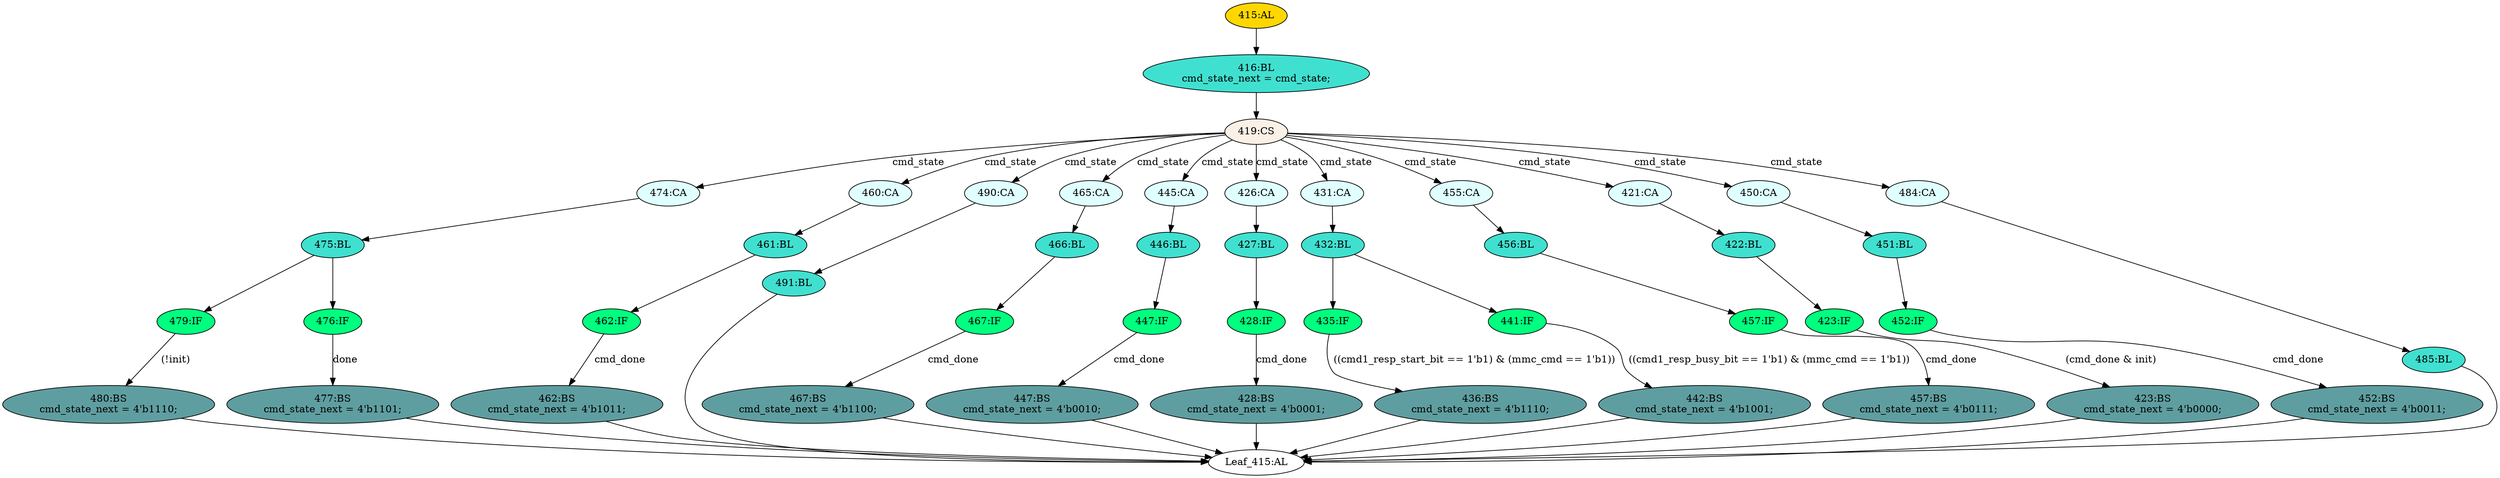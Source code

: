 strict digraph "" {
	node [label="\N"];
	"451:BL"	 [ast="<pyverilog.vparser.ast.Block object at 0x7f1167bda710>",
		fillcolor=turquoise,
		label="451:BL",
		statements="[]",
		style=filled,
		typ=Block];
	"452:IF"	 [ast="<pyverilog.vparser.ast.IfStatement object at 0x7f1167bda750>",
		fillcolor=springgreen,
		label="452:IF",
		statements="[]",
		style=filled,
		typ=IfStatement];
	"451:BL" -> "452:IF"	 [cond="[]",
		lineno=None];
	"474:CA"	 [ast="<pyverilog.vparser.ast.Case object at 0x7f1167bd4e90>",
		fillcolor=lightcyan,
		label="474:CA",
		statements="[]",
		style=filled,
		typ=Case];
	"475:BL"	 [ast="<pyverilog.vparser.ast.Block object at 0x7f1167bd4fd0>",
		fillcolor=turquoise,
		label="475:BL",
		statements="[]",
		style=filled,
		typ=Block];
	"474:CA" -> "475:BL"	 [cond="[]",
		lineno=None];
	"415:AL"	 [ast="<pyverilog.vparser.ast.Always object at 0x7f1167bd91d0>",
		clk_sens=False,
		fillcolor=gold,
		label="415:AL",
		sens="['cmd_state', 'done', 'cmd_done', 'init', 'mmc_cmd', 'cmd1_resp_start_bit', 'cmd1_resp_busy_bit']",
		statements="[]",
		style=filled,
		typ=Always,
		use_var="['cmd_done', 'cmd1_resp_busy_bit', 'cmd_state', 'init', 'cmd1_resp_start_bit', 'mmc_cmd', 'done']"];
	"416:BL"	 [ast="<pyverilog.vparser.ast.Block object at 0x7f1167bd9650>",
		fillcolor=turquoise,
		label="416:BL
cmd_state_next = cmd_state;",
		statements="[<pyverilog.vparser.ast.BlockingSubstitution object at 0x7f1167bd9690>]",
		style=filled,
		typ=Block];
	"415:AL" -> "416:BL"	 [cond="[]",
		lineno=None];
	"428:BS"	 [ast="<pyverilog.vparser.ast.BlockingSubstitution object at 0x7f1167bd9b90>",
		fillcolor=cadetblue,
		label="428:BS
cmd_state_next = 4'b0001;",
		statements="[<pyverilog.vparser.ast.BlockingSubstitution object at 0x7f1167bd9b90>]",
		style=filled,
		typ=BlockingSubstitution];
	"Leaf_415:AL"	 [def_var="['cmd_state_next']",
		label="Leaf_415:AL"];
	"428:BS" -> "Leaf_415:AL"	 [cond="[]",
		lineno=None];
	"477:BS"	 [ast="<pyverilog.vparser.ast.BlockingSubstitution object at 0x7f11461b37d0>",
		fillcolor=cadetblue,
		label="477:BS
cmd_state_next = 4'b1101;",
		statements="[<pyverilog.vparser.ast.BlockingSubstitution object at 0x7f11461b37d0>]",
		style=filled,
		typ=BlockingSubstitution];
	"477:BS" -> "Leaf_415:AL"	 [cond="[]",
		lineno=None];
	"480:BS"	 [ast="<pyverilog.vparser.ast.BlockingSubstitution object at 0x7f11461b3b50>",
		fillcolor=cadetblue,
		label="480:BS
cmd_state_next = 4'b1110;",
		statements="[<pyverilog.vparser.ast.BlockingSubstitution object at 0x7f11461b3b50>]",
		style=filled,
		typ=BlockingSubstitution];
	"480:BS" -> "Leaf_415:AL"	 [cond="[]",
		lineno=None];
	"422:BL"	 [ast="<pyverilog.vparser.ast.Block object at 0x7f1167bd9950>",
		fillcolor=turquoise,
		label="422:BL",
		statements="[]",
		style=filled,
		typ=Block];
	"423:IF"	 [ast="<pyverilog.vparser.ast.IfStatement object at 0x7f1167bd9990>",
		fillcolor=springgreen,
		label="423:IF",
		statements="[]",
		style=filled,
		typ=IfStatement];
	"422:BL" -> "423:IF"	 [cond="[]",
		lineno=None];
	"479:IF"	 [ast="<pyverilog.vparser.ast.IfStatement object at 0x7f11461b3090>",
		fillcolor=springgreen,
		label="479:IF",
		statements="[]",
		style=filled,
		typ=IfStatement];
	"475:BL" -> "479:IF"	 [cond="[]",
		lineno=None];
	"476:IF"	 [ast="<pyverilog.vparser.ast.IfStatement object at 0x7f11461b3950>",
		fillcolor=springgreen,
		label="476:IF",
		statements="[]",
		style=filled,
		typ=IfStatement];
	"475:BL" -> "476:IF"	 [cond="[]",
		lineno=None];
	"419:CS"	 [ast="<pyverilog.vparser.ast.CaseStatement object at 0x7f1167bd9810>",
		fillcolor=linen,
		label="419:CS",
		statements="[]",
		style=filled,
		typ=CaseStatement];
	"419:CS" -> "474:CA"	 [cond="['cmd_state']",
		label=cmd_state,
		lineno=419];
	"460:CA"	 [ast="<pyverilog.vparser.ast.Case object at 0x7f1167bdac10>",
		fillcolor=lightcyan,
		label="460:CA",
		statements="[]",
		style=filled,
		typ=Case];
	"419:CS" -> "460:CA"	 [cond="['cmd_state']",
		label=cmd_state,
		lineno=419];
	"490:CA"	 [ast="<pyverilog.vparser.ast.Case object at 0x7f1167be5350>",
		fillcolor=lightcyan,
		label="490:CA",
		statements="[]",
		style=filled,
		typ=Case];
	"419:CS" -> "490:CA"	 [cond="['cmd_state']",
		label=cmd_state,
		lineno=419];
	"465:CA"	 [ast="<pyverilog.vparser.ast.Case object at 0x7f1167bdaed0>",
		fillcolor=lightcyan,
		label="465:CA",
		statements="[]",
		style=filled,
		typ=Case];
	"419:CS" -> "465:CA"	 [cond="['cmd_state']",
		label=cmd_state,
		lineno=419];
	"445:CA"	 [ast="<pyverilog.vparser.ast.Case object at 0x7f1167bda550>",
		fillcolor=lightcyan,
		label="445:CA",
		statements="[]",
		style=filled,
		typ=Case];
	"419:CS" -> "445:CA"	 [cond="['cmd_state']",
		label=cmd_state,
		lineno=419];
	"426:CA"	 [ast="<pyverilog.vparser.ast.Case object at 0x7f1167bd9a90>",
		fillcolor=lightcyan,
		label="426:CA",
		statements="[]",
		style=filled,
		typ=Case];
	"419:CS" -> "426:CA"	 [cond="['cmd_state']",
		label=cmd_state,
		lineno=419];
	"431:CA"	 [ast="<pyverilog.vparser.ast.Case object at 0x7f1167bd9d50>",
		fillcolor=lightcyan,
		label="431:CA",
		statements="[]",
		style=filled,
		typ=Case];
	"419:CS" -> "431:CA"	 [cond="['cmd_state']",
		label=cmd_state,
		lineno=419];
	"455:CA"	 [ast="<pyverilog.vparser.ast.Case object at 0x7f1167bda950>",
		fillcolor=lightcyan,
		label="455:CA",
		statements="[]",
		style=filled,
		typ=Case];
	"419:CS" -> "455:CA"	 [cond="['cmd_state']",
		label=cmd_state,
		lineno=419];
	"421:CA"	 [ast="<pyverilog.vparser.ast.Case object at 0x7f1167bd98d0>",
		fillcolor=lightcyan,
		label="421:CA",
		statements="[]",
		style=filled,
		typ=Case];
	"419:CS" -> "421:CA"	 [cond="['cmd_state']",
		label=cmd_state,
		lineno=419];
	"450:CA"	 [ast="<pyverilog.vparser.ast.Case object at 0x7f1167bda690>",
		fillcolor=lightcyan,
		label="450:CA",
		statements="[]",
		style=filled,
		typ=Case];
	"419:CS" -> "450:CA"	 [cond="['cmd_state']",
		label=cmd_state,
		lineno=419];
	"484:CA"	 [ast="<pyverilog.vparser.ast.Case object at 0x7f1167be5250>",
		fillcolor=lightcyan,
		label="484:CA",
		statements="[]",
		style=filled,
		typ=Case];
	"419:CS" -> "484:CA"	 [cond="['cmd_state']",
		label=cmd_state,
		lineno=419];
	"457:BS"	 [ast="<pyverilog.vparser.ast.BlockingSubstitution object at 0x7f1167bdaa50>",
		fillcolor=cadetblue,
		label="457:BS
cmd_state_next = 4'b0111;",
		statements="[<pyverilog.vparser.ast.BlockingSubstitution object at 0x7f1167bdaa50>]",
		style=filled,
		typ=BlockingSubstitution];
	"457:BS" -> "Leaf_415:AL"	 [cond="[]",
		lineno=None];
	"461:BL"	 [ast="<pyverilog.vparser.ast.Block object at 0x7f1167bdac90>",
		fillcolor=turquoise,
		label="461:BL",
		statements="[]",
		style=filled,
		typ=Block];
	"460:CA" -> "461:BL"	 [cond="[]",
		lineno=None];
	"442:BS"	 [ast="<pyverilog.vparser.ast.BlockingSubstitution object at 0x7f1167bda210>",
		fillcolor=cadetblue,
		label="442:BS
cmd_state_next = 4'b1001;",
		statements="[<pyverilog.vparser.ast.BlockingSubstitution object at 0x7f1167bda210>]",
		style=filled,
		typ=BlockingSubstitution];
	"442:BS" -> "Leaf_415:AL"	 [cond="[]",
		lineno=None];
	"447:IF"	 [ast="<pyverilog.vparser.ast.IfStatement object at 0x7f1167bda610>",
		fillcolor=springgreen,
		label="447:IF",
		statements="[]",
		style=filled,
		typ=IfStatement];
	"447:BS"	 [ast="<pyverilog.vparser.ast.BlockingSubstitution object at 0x7f1167bd4a90>",
		fillcolor=cadetblue,
		label="447:BS
cmd_state_next = 4'b0010;",
		statements="[<pyverilog.vparser.ast.BlockingSubstitution object at 0x7f1167bd4a90>]",
		style=filled,
		typ=BlockingSubstitution];
	"447:IF" -> "447:BS"	 [cond="['cmd_done']",
		label=cmd_done,
		lineno=447];
	"491:BL"	 [ast="<pyverilog.vparser.ast.Block object at 0x7f1167be53d0>",
		fillcolor=turquoise,
		label="491:BL",
		statements="[]",
		style=filled,
		typ=Block];
	"490:CA" -> "491:BL"	 [cond="[]",
		lineno=None];
	"423:BS"	 [ast="<pyverilog.vparser.ast.BlockingSubstitution object at 0x7f1167bd4850>",
		fillcolor=cadetblue,
		label="423:BS
cmd_state_next = 4'b0000;",
		statements="[<pyverilog.vparser.ast.BlockingSubstitution object at 0x7f1167bd4850>]",
		style=filled,
		typ=BlockingSubstitution];
	"423:IF" -> "423:BS"	 [cond="['cmd_done', 'init']",
		label="(cmd_done & init)",
		lineno=423];
	"466:BL"	 [ast="<pyverilog.vparser.ast.Block object at 0x7f1167bdaf50>",
		fillcolor=turquoise,
		label="466:BL",
		statements="[]",
		style=filled,
		typ=Block];
	"465:CA" -> "466:BL"	 [cond="[]",
		lineno=None];
	"456:BL"	 [ast="<pyverilog.vparser.ast.Block object at 0x7f1167bda9d0>",
		fillcolor=turquoise,
		label="456:BL",
		statements="[]",
		style=filled,
		typ=Block];
	"457:IF"	 [ast="<pyverilog.vparser.ast.IfStatement object at 0x7f1167bdaa10>",
		fillcolor=springgreen,
		label="457:IF",
		statements="[]",
		style=filled,
		typ=IfStatement];
	"456:BL" -> "457:IF"	 [cond="[]",
		lineno=None];
	"467:BS"	 [ast="<pyverilog.vparser.ast.BlockingSubstitution object at 0x7f1167bdafd0>",
		fillcolor=cadetblue,
		label="467:BS
cmd_state_next = 4'b1100;",
		statements="[<pyverilog.vparser.ast.BlockingSubstitution object at 0x7f1167bdafd0>]",
		style=filled,
		typ=BlockingSubstitution];
	"467:BS" -> "Leaf_415:AL"	 [cond="[]",
		lineno=None];
	"457:IF" -> "457:BS"	 [cond="['cmd_done']",
		label=cmd_done,
		lineno=457];
	"462:IF"	 [ast="<pyverilog.vparser.ast.IfStatement object at 0x7f1167bdacd0>",
		fillcolor=springgreen,
		label="462:IF",
		statements="[]",
		style=filled,
		typ=IfStatement];
	"461:BL" -> "462:IF"	 [cond="[]",
		lineno=None];
	"446:BL"	 [ast="<pyverilog.vparser.ast.Block object at 0x7f1167bda5d0>",
		fillcolor=turquoise,
		label="446:BL",
		statements="[]",
		style=filled,
		typ=Block];
	"445:CA" -> "446:BL"	 [cond="[]",
		lineno=None];
	"427:BL"	 [ast="<pyverilog.vparser.ast.Block object at 0x7f1167bd9b10>",
		fillcolor=turquoise,
		label="427:BL",
		statements="[]",
		style=filled,
		typ=Block];
	"426:CA" -> "427:BL"	 [cond="[]",
		lineno=None];
	"479:IF" -> "480:BS"	 [cond="['init']",
		label="(!init)",
		lineno=479];
	"452:BS"	 [ast="<pyverilog.vparser.ast.BlockingSubstitution object at 0x7f1167bda790>",
		fillcolor=cadetblue,
		label="452:BS
cmd_state_next = 4'b0011;",
		statements="[<pyverilog.vparser.ast.BlockingSubstitution object at 0x7f1167bda790>]",
		style=filled,
		typ=BlockingSubstitution];
	"452:IF" -> "452:BS"	 [cond="['cmd_done']",
		label=cmd_done,
		lineno=452];
	"447:BS" -> "Leaf_415:AL"	 [cond="[]",
		lineno=None];
	"423:BS" -> "Leaf_415:AL"	 [cond="[]",
		lineno=None];
	"416:BL" -> "419:CS"	 [cond="[]",
		lineno=None];
	"432:BL"	 [ast="<pyverilog.vparser.ast.Block object at 0x7f1167bd9dd0>",
		fillcolor=turquoise,
		label="432:BL",
		statements="[]",
		style=filled,
		typ=Block];
	"435:IF"	 [ast="<pyverilog.vparser.ast.IfStatement object at 0x7f1167bd9e10>",
		fillcolor=springgreen,
		label="435:IF",
		statements="[]",
		style=filled,
		typ=IfStatement];
	"432:BL" -> "435:IF"	 [cond="[]",
		lineno=None];
	"441:IF"	 [ast="<pyverilog.vparser.ast.IfStatement object at 0x7f1167bda1d0>",
		fillcolor=springgreen,
		label="441:IF",
		statements="[]",
		style=filled,
		typ=IfStatement];
	"432:BL" -> "441:IF"	 [cond="[]",
		lineno=None];
	"431:CA" -> "432:BL"	 [cond="[]",
		lineno=None];
	"446:BL" -> "447:IF"	 [cond="[]",
		lineno=None];
	"462:BS"	 [ast="<pyverilog.vparser.ast.BlockingSubstitution object at 0x7f1167bdad10>",
		fillcolor=cadetblue,
		label="462:BS
cmd_state_next = 4'b1011;",
		statements="[<pyverilog.vparser.ast.BlockingSubstitution object at 0x7f1167bdad10>]",
		style=filled,
		typ=BlockingSubstitution];
	"462:BS" -> "Leaf_415:AL"	 [cond="[]",
		lineno=None];
	"455:CA" -> "456:BL"	 [cond="[]",
		lineno=None];
	"428:IF"	 [ast="<pyverilog.vparser.ast.IfStatement object at 0x7f1167bd9b50>",
		fillcolor=springgreen,
		label="428:IF",
		statements="[]",
		style=filled,
		typ=IfStatement];
	"427:BL" -> "428:IF"	 [cond="[]",
		lineno=None];
	"421:CA" -> "422:BL"	 [cond="[]",
		lineno=None];
	"467:IF"	 [ast="<pyverilog.vparser.ast.IfStatement object at 0x7f1167bdaf90>",
		fillcolor=springgreen,
		label="467:IF",
		statements="[]",
		style=filled,
		typ=IfStatement];
	"466:BL" -> "467:IF"	 [cond="[]",
		lineno=None];
	"428:IF" -> "428:BS"	 [cond="['cmd_done']",
		label=cmd_done,
		lineno=428];
	"476:IF" -> "477:BS"	 [cond="['done']",
		label=done,
		lineno=476];
	"491:BL" -> "Leaf_415:AL"	 [cond="[]",
		lineno=None];
	"436:BS"	 [ast="<pyverilog.vparser.ast.BlockingSubstitution object at 0x7f1167bd9e50>",
		fillcolor=cadetblue,
		label="436:BS
cmd_state_next = 4'b1110;",
		statements="[<pyverilog.vparser.ast.BlockingSubstitution object at 0x7f1167bd9e50>]",
		style=filled,
		typ=BlockingSubstitution];
	"435:IF" -> "436:BS"	 [cond="['cmd1_resp_start_bit', 'mmc_cmd']",
		label="((cmd1_resp_start_bit == 1'b1) & (mmc_cmd == 1'b1))",
		lineno=435];
	"450:CA" -> "451:BL"	 [cond="[]",
		lineno=None];
	"467:IF" -> "467:BS"	 [cond="['cmd_done']",
		label=cmd_done,
		lineno=467];
	"452:BS" -> "Leaf_415:AL"	 [cond="[]",
		lineno=None];
	"485:BL"	 [ast="<pyverilog.vparser.ast.Block object at 0x7f1167be52d0>",
		fillcolor=turquoise,
		label="485:BL",
		statements="[]",
		style=filled,
		typ=Block];
	"484:CA" -> "485:BL"	 [cond="[]",
		lineno=None];
	"462:IF" -> "462:BS"	 [cond="['cmd_done']",
		label=cmd_done,
		lineno=462];
	"436:BS" -> "Leaf_415:AL"	 [cond="[]",
		lineno=None];
	"441:IF" -> "442:BS"	 [cond="['cmd1_resp_busy_bit', 'mmc_cmd']",
		label="((cmd1_resp_busy_bit == 1'b1) & (mmc_cmd == 1'b1))",
		lineno=441];
	"485:BL" -> "Leaf_415:AL"	 [cond="[]",
		lineno=None];
}

